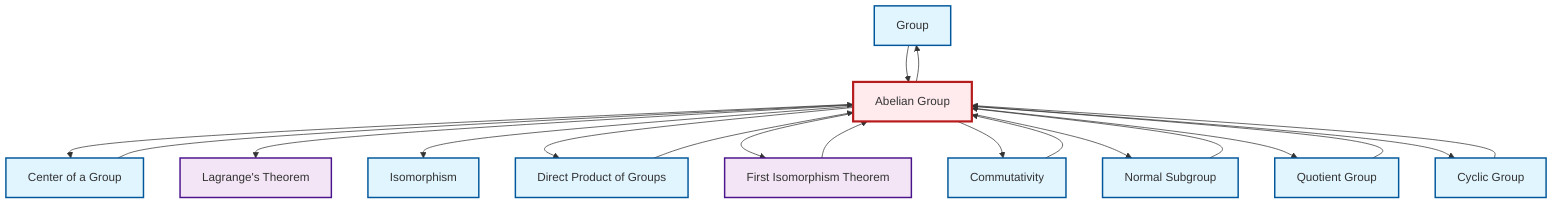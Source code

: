 graph TD
    classDef definition fill:#e1f5fe,stroke:#01579b,stroke-width:2px
    classDef theorem fill:#f3e5f5,stroke:#4a148c,stroke-width:2px
    classDef axiom fill:#fff3e0,stroke:#e65100,stroke-width:2px
    classDef example fill:#e8f5e9,stroke:#1b5e20,stroke-width:2px
    classDef current fill:#ffebee,stroke:#b71c1c,stroke-width:3px
    def-isomorphism["Isomorphism"]:::definition
    def-group["Group"]:::definition
    def-cyclic-group["Cyclic Group"]:::definition
    def-normal-subgroup["Normal Subgroup"]:::definition
    def-abelian-group["Abelian Group"]:::definition
    def-quotient-group["Quotient Group"]:::definition
    thm-lagrange["Lagrange's Theorem"]:::theorem
    thm-first-isomorphism["First Isomorphism Theorem"]:::theorem
    def-commutativity["Commutativity"]:::definition
    def-direct-product["Direct Product of Groups"]:::definition
    def-center-of-group["Center of a Group"]:::definition
    def-commutativity --> def-abelian-group
    thm-first-isomorphism --> def-abelian-group
    def-abelian-group --> def-center-of-group
    def-abelian-group --> thm-lagrange
    def-abelian-group --> def-isomorphism
    def-group --> def-abelian-group
    def-abelian-group --> def-direct-product
    def-abelian-group --> def-group
    def-cyclic-group --> def-abelian-group
    def-abelian-group --> thm-first-isomorphism
    def-normal-subgroup --> def-abelian-group
    def-abelian-group --> def-commutativity
    def-center-of-group --> def-abelian-group
    def-abelian-group --> def-normal-subgroup
    def-quotient-group --> def-abelian-group
    def-direct-product --> def-abelian-group
    def-abelian-group --> def-quotient-group
    def-abelian-group --> def-cyclic-group
    class def-abelian-group current